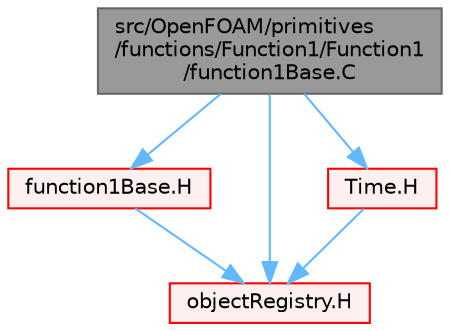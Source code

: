 digraph "src/OpenFOAM/primitives/functions/Function1/Function1/function1Base.C"
{
 // LATEX_PDF_SIZE
  bgcolor="transparent";
  edge [fontname=Helvetica,fontsize=10,labelfontname=Helvetica,labelfontsize=10];
  node [fontname=Helvetica,fontsize=10,shape=box,height=0.2,width=0.4];
  Node1 [id="Node000001",label="src/OpenFOAM/primitives\l/functions/Function1/Function1\l/function1Base.C",height=0.2,width=0.4,color="gray40", fillcolor="grey60", style="filled", fontcolor="black",tooltip=" "];
  Node1 -> Node2 [id="edge1_Node000001_Node000002",color="steelblue1",style="solid",tooltip=" "];
  Node2 [id="Node000002",label="function1Base.H",height=0.2,width=0.4,color="red", fillcolor="#FFF0F0", style="filled",URL="$function1Base_8H.html",tooltip=" "];
  Node2 -> Node134 [id="edge2_Node000002_Node000134",color="steelblue1",style="solid",tooltip=" "];
  Node134 [id="Node000134",label="objectRegistry.H",height=0.2,width=0.4,color="red", fillcolor="#FFF0F0", style="filled",URL="$objectRegistry_8H.html",tooltip=" "];
  Node1 -> Node134 [id="edge3_Node000001_Node000134",color="steelblue1",style="solid",tooltip=" "];
  Node1 -> Node163 [id="edge4_Node000001_Node000163",color="steelblue1",style="solid",tooltip=" "];
  Node163 [id="Node000163",label="Time.H",height=0.2,width=0.4,color="red", fillcolor="#FFF0F0", style="filled",URL="$Time_8H.html",tooltip=" "];
  Node163 -> Node134 [id="edge5_Node000163_Node000134",color="steelblue1",style="solid",tooltip=" "];
}
